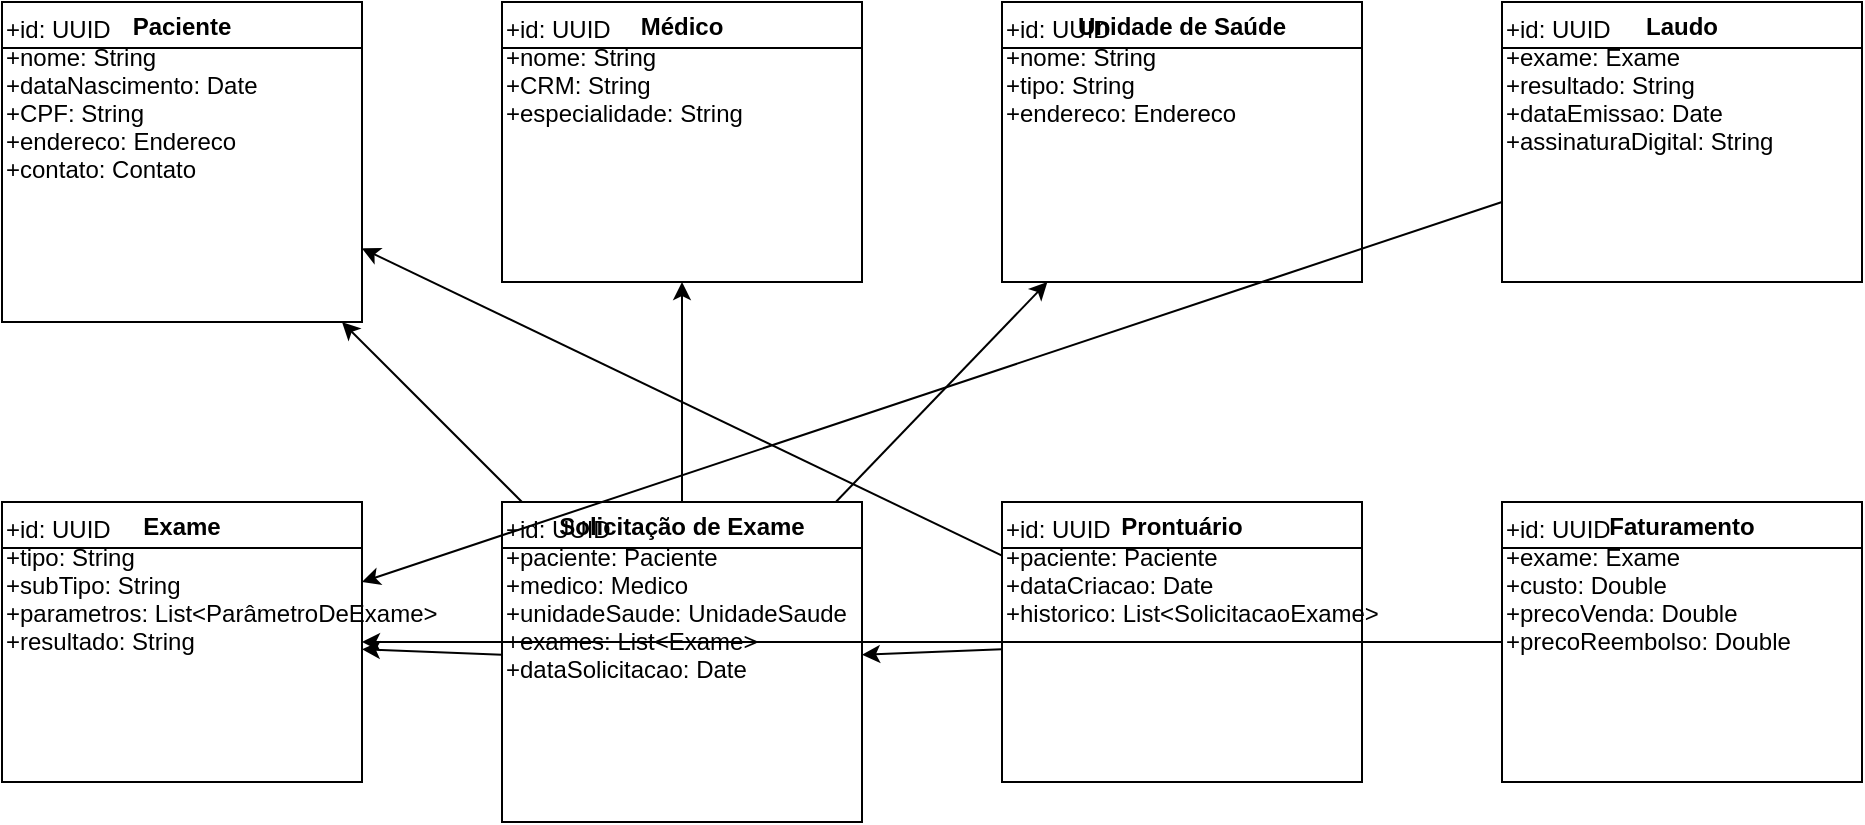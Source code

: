 <?xml version="1.0" encoding="UTF-8"?>
<mxfile>
  <diagram name="Diagrama de Classes">
    <mxGraphModel>
      <root>
        <mxCell id="0" />
        <mxCell id="1" parent="0" />

        <!-- Classe Paciente -->
        <mxCell id="Paciente" value="Paciente" style="swimlane" vertex="1" parent="1">
          <mxGeometry x="50" y="50" width="180" height="160" as="geometry" />
        </mxCell>
        <mxCell id="PacienteAtributos" value="+id: UUID&#xa;+nome: String&#xa;+dataNascimento: Date&#xa;+CPF: String&#xa;+endereco: Endereco&#xa;+contato: Contato" style="text" vertex="1" parent="Paciente">
          <mxGeometry width="180" height="100" as="geometry" />
        </mxCell>
        
        <!-- Classe Médico -->
        <mxCell id="Medico" value="Médico" style="swimlane" vertex="1" parent="1">
          <mxGeometry x="300" y="50" width="180" height="140" as="geometry" />
        </mxCell>
        <mxCell id="MedicoAtributos" value="+id: UUID&#xa;+nome: String&#xa;+CRM: String&#xa;+especialidade: String" style="text" vertex="1" parent="Medico">
          <mxGeometry width="180" height="80" as="geometry" />
        </mxCell>
        
        <!-- Classe Unidade de Saúde -->
        <mxCell id="UnidadeSaude" value="Unidade de Saúde" style="swimlane" vertex="1" parent="1">
          <mxGeometry x="550" y="50" width="180" height="140" as="geometry" />
        </mxCell>
        <mxCell id="UnidadeSaudeAtributos" value="+id: UUID&#xa;+nome: String&#xa;+tipo: String&#xa;+endereco: Endereco" style="text" vertex="1" parent="UnidadeSaude">
          <mxGeometry width="180" height="80" as="geometry" />
        </mxCell>
        
        <!-- Classe Exame -->
        <mxCell id="Exame" value="Exame" style="swimlane" vertex="1" parent="1">
          <mxGeometry x="50" y="300" width="180" height="140" as="geometry" />
        </mxCell>
        <mxCell id="ExameAtributos" value="+id: UUID&#xa;+tipo: String&#xa;+subTipo: String&#xa;+parametros: List&lt;ParâmetroDeExame&gt;&#xa;+resultado: String" style="text" vertex="1" parent="Exame">
          <mxGeometry width="180" height="100" as="geometry" />
        </mxCell>
        
        <!-- Classe Solicitação de Exame -->
        <mxCell id="SolicitacaoExame" value="Solicitação de Exame" style="swimlane" vertex="1" parent="1">
          <mxGeometry x="300" y="300" width="180" height="160" as="geometry" />
        </mxCell>
        <mxCell id="SolicitacaoExameAtributos" value="+id: UUID&#xa;+paciente: Paciente&#xa;+medico: Medico&#xa;+unidadeSaude: UnidadeSaude&#xa;+exames: List&lt;Exame&gt;&#xa;+dataSolicitacao: Date" style="text" vertex="1" parent="SolicitacaoExame">
          <mxGeometry width="180" height="120" as="geometry" />
        </mxCell>

        <!-- Classe Prontuario -->
        <mxCell id="Prontuario" value="Prontuário" style="swimlane" vertex="1" parent="1">
          <mxGeometry x="550" y="300" width="180" height="140" as="geometry" />
        </mxCell>
        <mxCell id="ProntuarioAtributos" value="+id: UUID&#xa;+paciente: Paciente&#xa;+dataCriacao: Date&#xa;+historico: List&lt;SolicitacaoExame&gt;" style="text" vertex="1" parent="Prontuario">
          <mxGeometry width="180" height="100" as="geometry" />
        </mxCell>

        <!-- Classe Laudo -->
        <mxCell id="Laudo" value="Laudo" style="swimlane" vertex="1" parent="1">
          <mxGeometry x="800" y="50" width="180" height="140" as="geometry" />
        </mxCell>
        <mxCell id="LaudoAtributos" value="+id: UUID&#xa;+exame: Exame&#xa;+resultado: String&#xa;+dataEmissao: Date&#xa;+assinaturaDigital: String" style="text" vertex="1" parent="Laudo">
          <mxGeometry width="180" height="100" as="geometry" />
        </mxCell>

        <!-- Classe Faturamento -->
        <mxCell id="Faturamento" value="Faturamento" style="swimlane" vertex="1" parent="1">
          <mxGeometry x="800" y="300" width="180" height="140" as="geometry" />
        </mxCell>
        <mxCell id="FaturamentoAtributos" value="+id: UUID&#xa;+exame: Exame&#xa;+custo: Double&#xa;+precoVenda: Double&#xa;+precoReembolso: Double" style="text" vertex="1" parent="Faturamento">
          <mxGeometry width="180" height="100" as="geometry" />
        </mxCell>

        <!-- Relações -->
        <mxCell id="rel1" edge="1" parent="1" source="SolicitacaoExame" target="Paciente">
          <mxGeometry relative="1" as="geometry" />
        </mxCell>
        <mxCell id="rel2" edge="1" parent="1" source="SolicitacaoExame" target="Medico">
          <mxGeometry relative="1" as="geometry" />
        </mxCell>
        <mxCell id="rel3" edge="1" parent="1" source="SolicitacaoExame" target="UnidadeSaude">
          <mxGeometry relative="1" as="geometry" />
        </mxCell>
        <mxCell id="rel4" edge="1" parent="1" source="SolicitacaoExame" target="Exame">
          <mxGeometry relative="1" as="geometry" />
        </mxCell>
        <mxCell id="rel5" edge="1" parent="1" source="Prontuario" target="Paciente">
          <mxGeometry relative="1" as="geometry" />
        </mxCell>
        <mxCell id="rel6" edge="1" parent="1" source="Prontuario" target="SolicitacaoExame">
          <mxGeometry relative="1" as="geometry" />
        </mxCell>
        <mxCell id="rel7" edge="1" parent="1" source="Laudo" target="Exame">
          <mxGeometry relative="1" as="geometry" />
        </mxCell>
        <mxCell id="rel8" edge="1" parent="1" source="Faturamento" target="Exame">
          <mxGeometry relative="1" as="geometry" />
        </mxCell>
      </root>
    </mxGraphModel>
  </diagram>
</mxfile>
